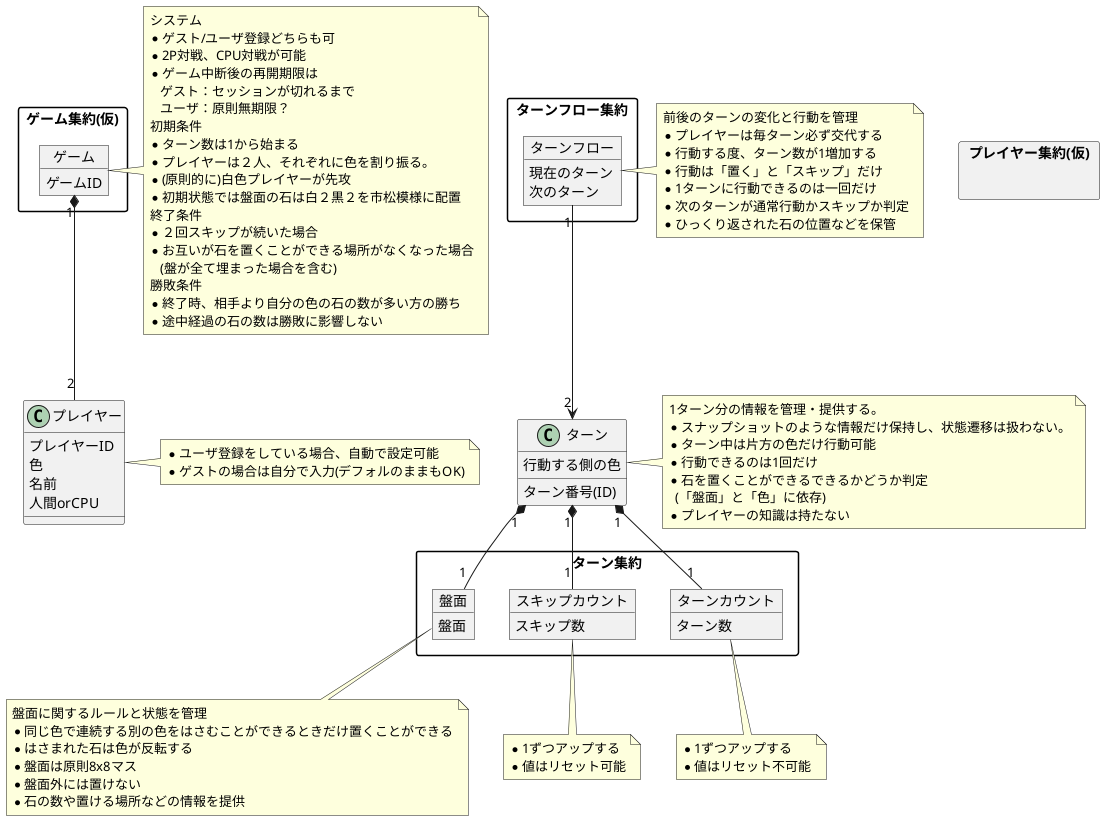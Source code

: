 @startuml othello
skinparam PackageStyle rectangle

package ゲーム集約(仮) {
    object ゲーム {
        ゲームID
    }
}

note right of ゲーム
    システム
    * ゲスト/ユーザ登録どちらも可
    * 2P対戦、CPU対戦が可能
    * ゲーム中断後の再開期限は
       ゲスト：セッションが切れるまで
       ユーザ：原則無期限？
    初期条件
    * ターン数は1から始まる
    * プレイヤーは２人、それぞれに色を割り振る。
    * (原則的に)白色プレイヤーが先攻
    * 初期状態では盤面の石は白２黒２を市松模様に配置
    終了条件
    * ２回スキップが続いた場合
    * お互いが石を置くことができる場所がなくなった場合
       (盤が全て埋まった場合を含む)
    勝敗条件
    * 終了時、相手より自分の色の石の数が多い方の勝ち
    * 途中経過の石の数は勝敗に影響しない
end note

ゲーム "1" *-down- "2" プレイヤー

package プレイヤー集約(仮) {
    object プレイヤー {
        プレイヤーID
        色
        名前
        人間orCPU
    }
}

note right of プレイヤー
    * ユーザ登録をしている場合、自動で設定可能
    * ゲストの場合は自分で入力(デフォルのままもOK)
end note


package ターンフロー集約 {
    object ターンフロー {
        現在のターン
        次のターン
    }
}
    
note right of ターンフロー
    前後のターンの変化と行動を管理
    * プレイヤーは毎ターン必ず交代する
    * 行動する度、ターン数が1増加する
    * 行動は「置く」と「スキップ」だけ
    * 1ターンに行動できるのは一回だけ
    * 次のターンが通常行動かスキップか判定
    * ひっくり返された石の位置などを保管
end note

ターンフロー "1" -down-> "2" ターン

package ターン集約 {
    object ターン {
        ターン番号(ID)
        行動する側の色
    }

    object 盤面 {
        盤面
    }

    object スキップカウント {
        スキップ数
    }

    object ターンカウント {
        ターン数
    }
}

note right of ターン
    1ターン分の情報を管理・提供する。
    * スナップショットのような情報だけ保持し、状態遷移は扱わない。
    * ターン中は片方の色だけ行動可能
    * 行動できるのは1回だけ
    * 石を置くことができるできるかどうか判定
      (「盤面」と「色」に依存)
    * プレイヤーの知識は持たない
end note

note bottom of 盤面
    盤面に関するルールと状態を管理
    * 同じ色で連続する別の色をはさむことができるときだけ置くことができる
    * はさまれた石は色が反転する
    * 盤面は原則8x8マス
    * 盤面外には置けない  
    * 石の数や置ける場所などの情報を提供
end note

note bottom of スキップカウント
    * 1ずつアップする
    * 値はリセット可能
end note

note bottom of ターンカウント
    * 1ずつアップする
    * 値はリセット不可能
end note

ターン "1" *-down- "1" 盤面
ターン "1" *-down- "1" スキップカウント
ターン "1" *-down- "1" ターンカウント
@enduml